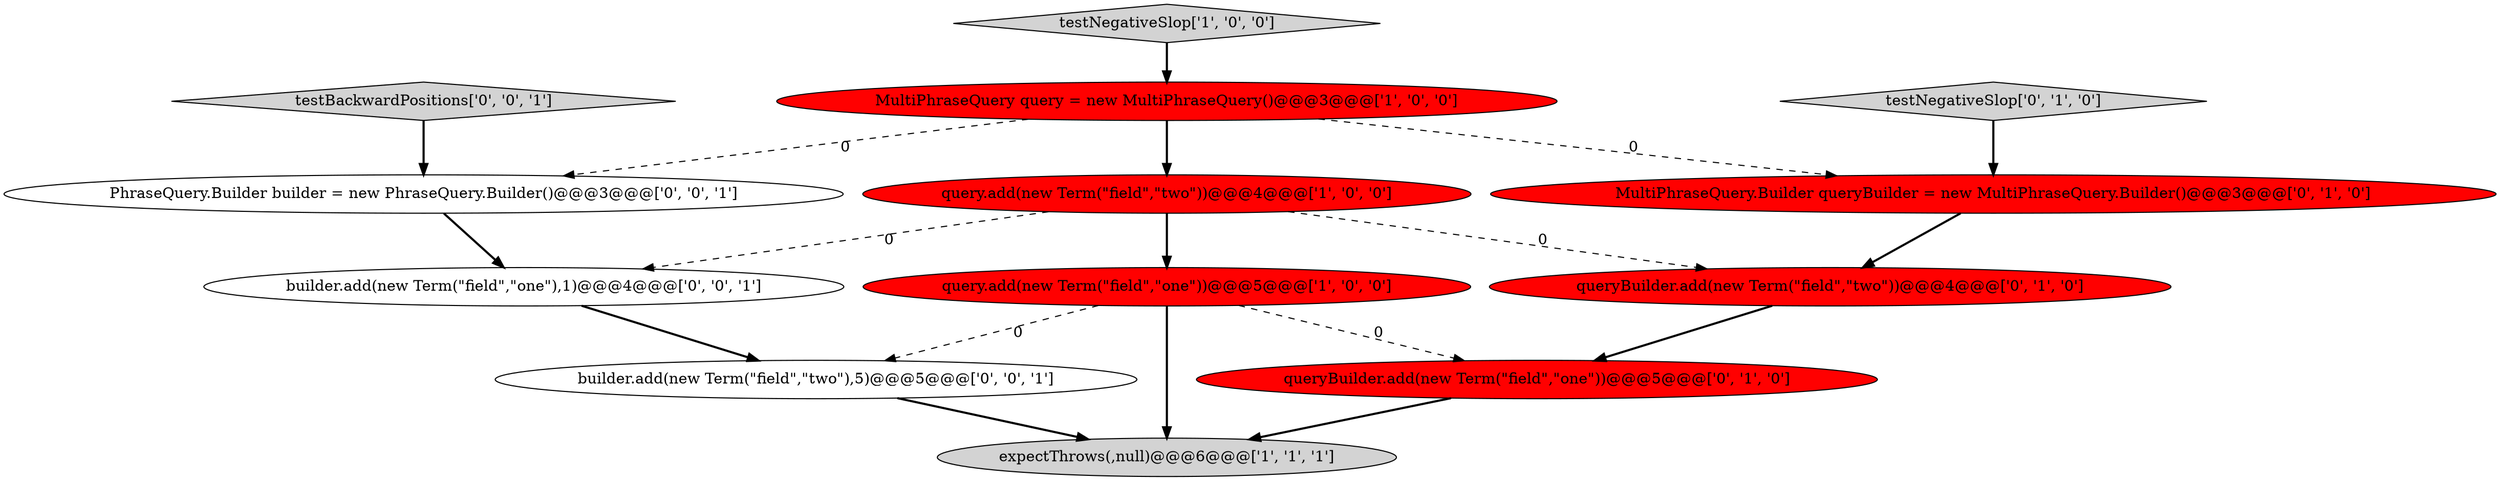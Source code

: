 digraph {
2 [style = filled, label = "query.add(new Term(\"field\",\"two\"))@@@4@@@['1', '0', '0']", fillcolor = red, shape = ellipse image = "AAA1AAABBB1BBB"];
1 [style = filled, label = "testNegativeSlop['1', '0', '0']", fillcolor = lightgray, shape = diamond image = "AAA0AAABBB1BBB"];
12 [style = filled, label = "testBackwardPositions['0', '0', '1']", fillcolor = lightgray, shape = diamond image = "AAA0AAABBB3BBB"];
4 [style = filled, label = "MultiPhraseQuery query = new MultiPhraseQuery()@@@3@@@['1', '0', '0']", fillcolor = red, shape = ellipse image = "AAA1AAABBB1BBB"];
8 [style = filled, label = "queryBuilder.add(new Term(\"field\",\"two\"))@@@4@@@['0', '1', '0']", fillcolor = red, shape = ellipse image = "AAA1AAABBB2BBB"];
9 [style = filled, label = "PhraseQuery.Builder builder = new PhraseQuery.Builder()@@@3@@@['0', '0', '1']", fillcolor = white, shape = ellipse image = "AAA0AAABBB3BBB"];
6 [style = filled, label = "testNegativeSlop['0', '1', '0']", fillcolor = lightgray, shape = diamond image = "AAA0AAABBB2BBB"];
5 [style = filled, label = "queryBuilder.add(new Term(\"field\",\"one\"))@@@5@@@['0', '1', '0']", fillcolor = red, shape = ellipse image = "AAA1AAABBB2BBB"];
10 [style = filled, label = "builder.add(new Term(\"field\",\"two\"),5)@@@5@@@['0', '0', '1']", fillcolor = white, shape = ellipse image = "AAA0AAABBB3BBB"];
11 [style = filled, label = "builder.add(new Term(\"field\",\"one\"),1)@@@4@@@['0', '0', '1']", fillcolor = white, shape = ellipse image = "AAA0AAABBB3BBB"];
7 [style = filled, label = "MultiPhraseQuery.Builder queryBuilder = new MultiPhraseQuery.Builder()@@@3@@@['0', '1', '0']", fillcolor = red, shape = ellipse image = "AAA1AAABBB2BBB"];
3 [style = filled, label = "query.add(new Term(\"field\",\"one\"))@@@5@@@['1', '0', '0']", fillcolor = red, shape = ellipse image = "AAA1AAABBB1BBB"];
0 [style = filled, label = "expectThrows(,null)@@@6@@@['1', '1', '1']", fillcolor = lightgray, shape = ellipse image = "AAA0AAABBB1BBB"];
3->5 [style = dashed, label="0"];
2->11 [style = dashed, label="0"];
10->0 [style = bold, label=""];
4->9 [style = dashed, label="0"];
1->4 [style = bold, label=""];
3->10 [style = dashed, label="0"];
4->2 [style = bold, label=""];
9->11 [style = bold, label=""];
8->5 [style = bold, label=""];
5->0 [style = bold, label=""];
6->7 [style = bold, label=""];
7->8 [style = bold, label=""];
12->9 [style = bold, label=""];
11->10 [style = bold, label=""];
4->7 [style = dashed, label="0"];
2->8 [style = dashed, label="0"];
3->0 [style = bold, label=""];
2->3 [style = bold, label=""];
}
